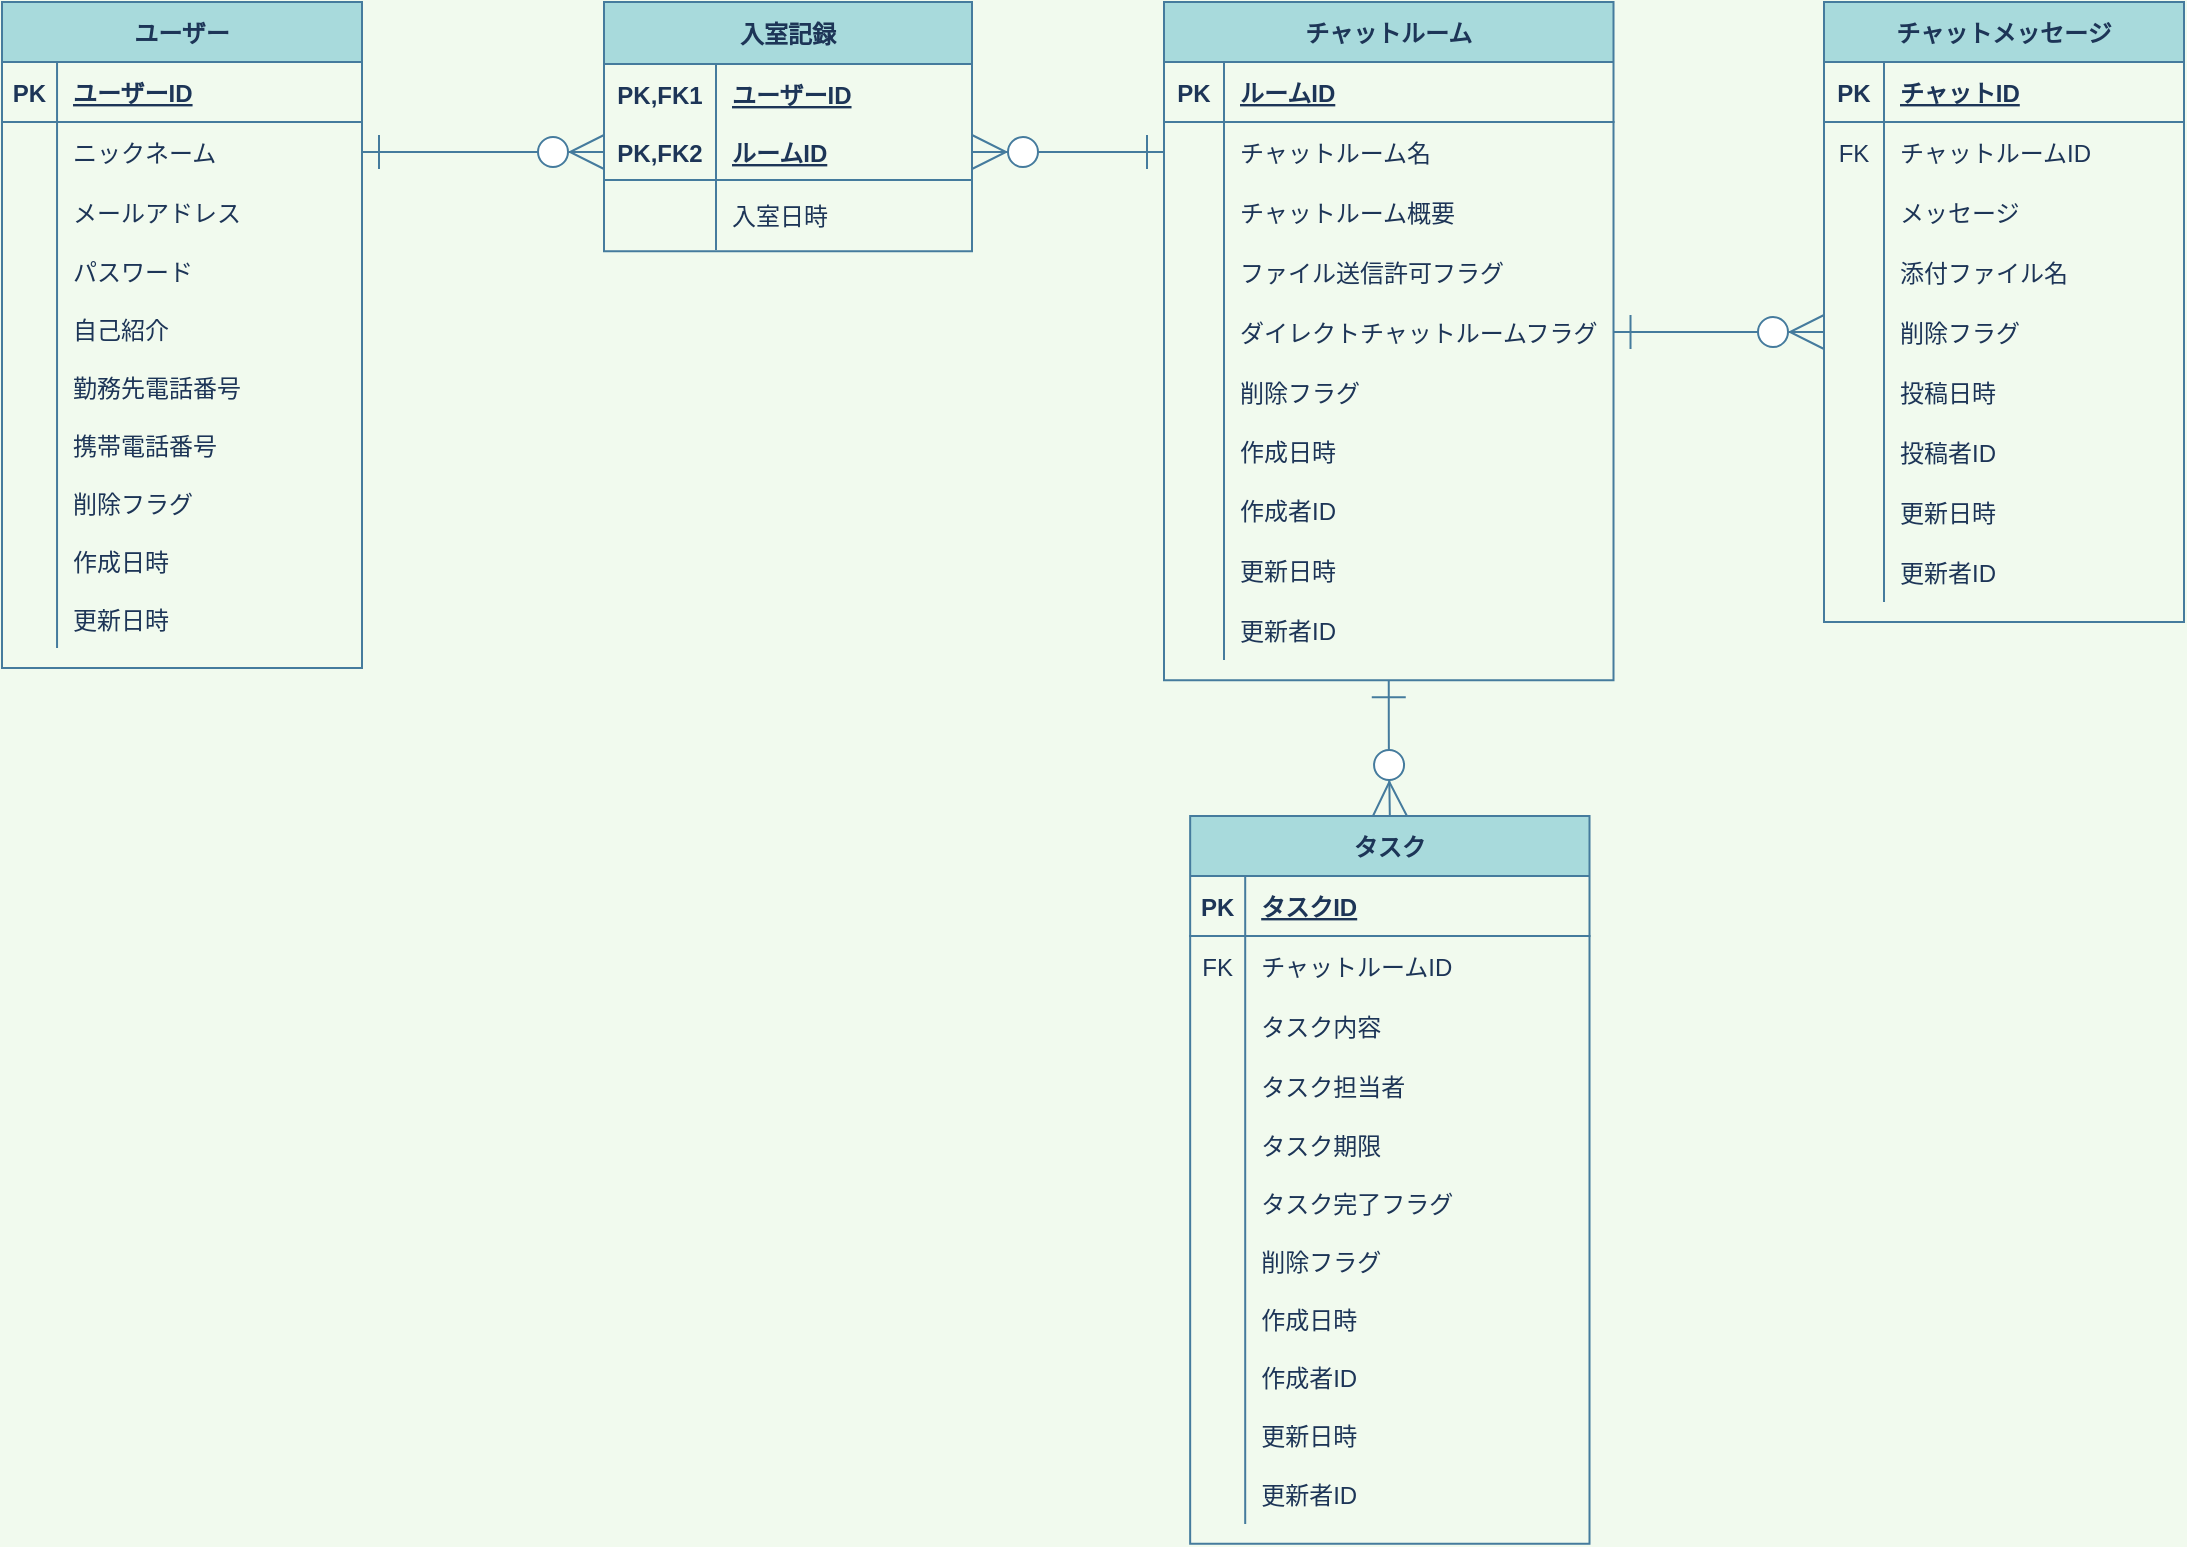<mxfile version="13.6.5" pages="3">
    <diagram id="z2y-q7UlE0Hm3_T02Hqq" name="ユーザー関連機能">
        <mxGraphModel dx="1180" dy="1419" grid="0" gridSize="10" guides="1" tooltips="1" connect="1" arrows="1" fold="1" page="1" pageScale="1" pageWidth="1169" pageHeight="827" background="#F1FAEE" math="0" shadow="0">
            <root>
                <mxCell id="0"/>
                <mxCell id="1" parent="0"/>
                <mxCell id="vardAXW912Ard7e9yVQy-369" style="edgeStyle=orthogonalEdgeStyle;rounded=1;orthogonalLoop=1;jettySize=auto;html=1;exitX=0.5;exitY=1;exitDx=0;exitDy=0;entryX=0.5;entryY=0;entryDx=0;entryDy=0;startArrow=ERone;startFill=0;startSize=15;endArrow=ERzeroToMany;endFill=1;endSize=15;strokeColor=#457B9D;fillColor=#A8DADC;fontColor=#1D3557;" parent="1" source="vardAXW912Ard7e9yVQy-74" target="vardAXW912Ard7e9yVQy-126" edge="1">
                    <mxGeometry relative="1" as="geometry"/>
                </mxCell>
                <mxCell id="16" style="edgeStyle=orthogonalEdgeStyle;rounded=0;orthogonalLoop=1;jettySize=auto;html=1;entryX=0;entryY=0.5;entryDx=0;entryDy=0;fontColor=#1D3557;strokeColor=#457B9D;endArrow=ERzeroToMany;endFill=1;endSize=15;startSize=15;startArrow=ERone;startFill=0;exitX=1;exitY=0.5;exitDx=0;exitDy=0;" parent="1" source="20" target="vardAXW912Ard7e9yVQy-71" edge="1">
                    <mxGeometry relative="1" as="geometry"/>
                </mxCell>
                <mxCell id="vardAXW912Ard7e9yVQy-126" value="タスク" style="shape=table;startSize=30;container=1;collapsible=1;childLayout=tableLayout;fixedRows=1;rowLines=0;fontStyle=1;align=center;resizeLast=1;strokeColor=#457B9D;fillColor=#A8DADC;fontColor=#1D3557;" parent="1" vertex="1">
                    <mxGeometry x="647.08" y="442" width="199.676" height="363.849" as="geometry">
                        <mxRectangle x="48" y="67" width="51" height="30" as="alternateBounds"/>
                    </mxGeometry>
                </mxCell>
                <mxCell id="vardAXW912Ard7e9yVQy-127" value="" style="shape=partialRectangle;collapsible=0;dropTarget=0;pointerEvents=0;fillColor=none;top=0;left=0;bottom=1;right=0;points=[[0,0.5],[1,0.5]];portConstraint=eastwest;strokeColor=#457B9D;fontColor=#1D3557;" parent="vardAXW912Ard7e9yVQy-126" vertex="1">
                    <mxGeometry y="30" width="199.676" height="30" as="geometry"/>
                </mxCell>
                <mxCell id="vardAXW912Ard7e9yVQy-128" value="PK" style="shape=partialRectangle;connectable=0;fillColor=none;top=0;left=0;bottom=0;right=0;fontStyle=1;overflow=hidden;strokeColor=#457B9D;fontColor=#1D3557;" parent="vardAXW912Ard7e9yVQy-127" vertex="1">
                    <mxGeometry width="27.522" height="30" as="geometry"/>
                </mxCell>
                <mxCell id="vardAXW912Ard7e9yVQy-129" value="タスクID" style="shape=partialRectangle;connectable=0;fillColor=none;top=0;left=0;bottom=0;right=0;align=left;spacingLeft=6;fontStyle=5;overflow=hidden;strokeColor=#457B9D;fontColor=#1D3557;" parent="vardAXW912Ard7e9yVQy-127" vertex="1">
                    <mxGeometry x="27.522" width="172.154" height="30" as="geometry"/>
                </mxCell>
                <mxCell id="vardAXW912Ard7e9yVQy-370" style="shape=partialRectangle;collapsible=0;dropTarget=0;pointerEvents=0;fillColor=none;top=0;left=0;bottom=0;right=0;points=[[0,0.5],[1,0.5]];portConstraint=eastwest;strokeColor=#457B9D;fontColor=#1D3557;" parent="vardAXW912Ard7e9yVQy-126" vertex="1">
                    <mxGeometry y="60" width="199.676" height="30" as="geometry"/>
                </mxCell>
                <mxCell id="vardAXW912Ard7e9yVQy-371" value="FK" style="shape=partialRectangle;connectable=0;fillColor=none;top=0;left=0;bottom=0;right=0;editable=1;overflow=hidden;strokeColor=#457B9D;fontColor=#1D3557;" parent="vardAXW912Ard7e9yVQy-370" vertex="1">
                    <mxGeometry width="27.522" height="30" as="geometry"/>
                </mxCell>
                <mxCell id="vardAXW912Ard7e9yVQy-372" value="チャットルームID" style="shape=partialRectangle;connectable=0;fillColor=none;top=0;left=0;bottom=0;right=0;align=left;spacingLeft=6;overflow=hidden;strokeColor=#457B9D;fontColor=#1D3557;" parent="vardAXW912Ard7e9yVQy-370" vertex="1">
                    <mxGeometry x="27.522" width="172.154" height="30" as="geometry"/>
                </mxCell>
                <mxCell id="vardAXW912Ard7e9yVQy-133" style="shape=partialRectangle;collapsible=0;dropTarget=0;pointerEvents=0;fillColor=none;top=0;left=0;bottom=0;right=0;points=[[0,0.5],[1,0.5]];portConstraint=eastwest;strokeColor=#457B9D;fontColor=#1D3557;" parent="vardAXW912Ard7e9yVQy-126" vertex="1">
                    <mxGeometry y="90" width="199.676" height="30" as="geometry"/>
                </mxCell>
                <mxCell id="vardAXW912Ard7e9yVQy-134" style="shape=partialRectangle;connectable=0;fillColor=none;top=0;left=0;bottom=0;right=0;editable=1;overflow=hidden;strokeColor=#457B9D;fontColor=#1D3557;" parent="vardAXW912Ard7e9yVQy-133" vertex="1">
                    <mxGeometry width="27.522" height="30" as="geometry"/>
                </mxCell>
                <mxCell id="vardAXW912Ard7e9yVQy-135" value="タスク内容" style="shape=partialRectangle;connectable=0;fillColor=none;top=0;left=0;bottom=0;right=0;align=left;spacingLeft=6;overflow=hidden;strokeColor=#457B9D;fontColor=#1D3557;" parent="vardAXW912Ard7e9yVQy-133" vertex="1">
                    <mxGeometry x="27.522" width="172.154" height="30" as="geometry"/>
                </mxCell>
                <mxCell id="vardAXW912Ard7e9yVQy-130" value="" style="shape=partialRectangle;collapsible=0;dropTarget=0;pointerEvents=0;fillColor=none;top=0;left=0;bottom=0;right=0;points=[[0,0.5],[1,0.5]];portConstraint=eastwest;strokeColor=#457B9D;fontColor=#1D3557;" parent="vardAXW912Ard7e9yVQy-126" vertex="1">
                    <mxGeometry y="120" width="199.676" height="30" as="geometry"/>
                </mxCell>
                <mxCell id="vardAXW912Ard7e9yVQy-131" value="" style="shape=partialRectangle;connectable=0;fillColor=none;top=0;left=0;bottom=0;right=0;editable=1;overflow=hidden;strokeColor=#457B9D;fontColor=#1D3557;" parent="vardAXW912Ard7e9yVQy-130" vertex="1">
                    <mxGeometry width="27.522" height="30" as="geometry"/>
                </mxCell>
                <mxCell id="vardAXW912Ard7e9yVQy-132" value="タスク担当者" style="shape=partialRectangle;connectable=0;fillColor=none;top=0;left=0;bottom=0;right=0;align=left;spacingLeft=6;overflow=hidden;strokeColor=#457B9D;fontColor=#1D3557;" parent="vardAXW912Ard7e9yVQy-130" vertex="1">
                    <mxGeometry x="27.522" width="172.154" height="30" as="geometry"/>
                </mxCell>
                <mxCell id="vardAXW912Ard7e9yVQy-142" style="shape=partialRectangle;collapsible=0;dropTarget=0;pointerEvents=0;fillColor=none;top=0;left=0;bottom=0;right=0;points=[[0,0.5],[1,0.5]];portConstraint=eastwest;strokeColor=#457B9D;fontColor=#1D3557;" parent="vardAXW912Ard7e9yVQy-126" vertex="1">
                    <mxGeometry y="150" width="199.676" height="29" as="geometry"/>
                </mxCell>
                <mxCell id="vardAXW912Ard7e9yVQy-143" style="shape=partialRectangle;connectable=0;fillColor=none;top=0;left=0;bottom=0;right=0;editable=1;overflow=hidden;strokeColor=#457B9D;fontColor=#1D3557;" parent="vardAXW912Ard7e9yVQy-142" vertex="1">
                    <mxGeometry width="27.522" height="29" as="geometry"/>
                </mxCell>
                <mxCell id="vardAXW912Ard7e9yVQy-144" value="タスク期限" style="shape=partialRectangle;connectable=0;fillColor=none;top=0;left=0;bottom=0;right=0;align=left;spacingLeft=6;overflow=hidden;strokeColor=#457B9D;fontColor=#1D3557;" parent="vardAXW912Ard7e9yVQy-142" vertex="1">
                    <mxGeometry x="27.522" width="172.154" height="29" as="geometry"/>
                </mxCell>
                <mxCell id="6" style="shape=partialRectangle;collapsible=0;dropTarget=0;pointerEvents=0;fillColor=none;top=0;left=0;bottom=0;right=0;points=[[0,0.5],[1,0.5]];portConstraint=eastwest;strokeColor=#457B9D;fontColor=#1D3557;" parent="vardAXW912Ard7e9yVQy-126" vertex="1">
                    <mxGeometry y="179" width="199.676" height="29" as="geometry"/>
                </mxCell>
                <mxCell id="7" style="shape=partialRectangle;connectable=0;fillColor=none;top=0;left=0;bottom=0;right=0;editable=1;overflow=hidden;strokeColor=#457B9D;fontColor=#1D3557;" parent="6" vertex="1">
                    <mxGeometry width="27.522" height="29" as="geometry"/>
                </mxCell>
                <mxCell id="8" value="タスク完了フラグ" style="shape=partialRectangle;connectable=0;fillColor=none;top=0;left=0;bottom=0;right=0;align=left;spacingLeft=6;overflow=hidden;strokeColor=#457B9D;fontColor=#1D3557;" parent="6" vertex="1">
                    <mxGeometry x="27.522" width="172.154" height="29" as="geometry"/>
                </mxCell>
                <mxCell id="vardAXW912Ard7e9yVQy-148" style="shape=partialRectangle;collapsible=0;dropTarget=0;pointerEvents=0;fillColor=none;top=0;left=0;bottom=0;right=0;points=[[0,0.5],[1,0.5]];portConstraint=eastwest;strokeColor=#457B9D;fontColor=#1D3557;" parent="vardAXW912Ard7e9yVQy-126" vertex="1">
                    <mxGeometry y="208" width="199.676" height="29" as="geometry"/>
                </mxCell>
                <mxCell id="vardAXW912Ard7e9yVQy-149" style="shape=partialRectangle;connectable=0;fillColor=none;top=0;left=0;bottom=0;right=0;editable=1;overflow=hidden;strokeColor=#457B9D;fontColor=#1D3557;" parent="vardAXW912Ard7e9yVQy-148" vertex="1">
                    <mxGeometry width="27.522" height="29" as="geometry"/>
                </mxCell>
                <mxCell id="vardAXW912Ard7e9yVQy-150" value="削除フラグ" style="shape=partialRectangle;connectable=0;fillColor=none;top=0;left=0;bottom=0;right=0;align=left;spacingLeft=6;overflow=hidden;strokeColor=#457B9D;fontColor=#1D3557;" parent="vardAXW912Ard7e9yVQy-148" vertex="1">
                    <mxGeometry x="27.522" width="172.154" height="29" as="geometry"/>
                </mxCell>
                <mxCell id="vardAXW912Ard7e9yVQy-151" style="shape=partialRectangle;collapsible=0;dropTarget=0;pointerEvents=0;fillColor=none;top=0;left=0;bottom=0;right=0;points=[[0,0.5],[1,0.5]];portConstraint=eastwest;strokeColor=#457B9D;fontColor=#1D3557;" parent="vardAXW912Ard7e9yVQy-126" vertex="1">
                    <mxGeometry y="237" width="199.676" height="29" as="geometry"/>
                </mxCell>
                <mxCell id="vardAXW912Ard7e9yVQy-152" style="shape=partialRectangle;connectable=0;fillColor=none;top=0;left=0;bottom=0;right=0;editable=1;overflow=hidden;strokeColor=#457B9D;fontColor=#1D3557;" parent="vardAXW912Ard7e9yVQy-151" vertex="1">
                    <mxGeometry width="27.522" height="29" as="geometry"/>
                </mxCell>
                <mxCell id="vardAXW912Ard7e9yVQy-153" value="作成日時" style="shape=partialRectangle;connectable=0;fillColor=none;top=0;left=0;bottom=0;right=0;align=left;spacingLeft=6;overflow=hidden;strokeColor=#457B9D;fontColor=#1D3557;" parent="vardAXW912Ard7e9yVQy-151" vertex="1">
                    <mxGeometry x="27.522" width="172.154" height="29" as="geometry"/>
                </mxCell>
                <mxCell id="9" style="shape=partialRectangle;collapsible=0;dropTarget=0;pointerEvents=0;fillColor=none;top=0;left=0;bottom=0;right=0;points=[[0,0.5],[1,0.5]];portConstraint=eastwest;strokeColor=#457B9D;fontColor=#1D3557;" parent="vardAXW912Ard7e9yVQy-126" vertex="1">
                    <mxGeometry y="266" width="199.676" height="29" as="geometry"/>
                </mxCell>
                <mxCell id="10" style="shape=partialRectangle;connectable=0;fillColor=none;top=0;left=0;bottom=0;right=0;editable=1;overflow=hidden;strokeColor=#457B9D;fontColor=#1D3557;" parent="9" vertex="1">
                    <mxGeometry width="27.522" height="29" as="geometry"/>
                </mxCell>
                <mxCell id="11" value="作成者ID" style="shape=partialRectangle;connectable=0;fillColor=none;top=0;left=0;bottom=0;right=0;align=left;spacingLeft=6;overflow=hidden;strokeColor=#457B9D;fontColor=#1D3557;" parent="9" vertex="1">
                    <mxGeometry x="27.522" width="172.154" height="29" as="geometry"/>
                </mxCell>
                <mxCell id="vardAXW912Ard7e9yVQy-154" style="shape=partialRectangle;collapsible=0;dropTarget=0;pointerEvents=0;fillColor=none;top=0;left=0;bottom=0;right=0;points=[[0,0.5],[1,0.5]];portConstraint=eastwest;strokeColor=#457B9D;fontColor=#1D3557;" parent="vardAXW912Ard7e9yVQy-126" vertex="1">
                    <mxGeometry y="295" width="199.676" height="29" as="geometry"/>
                </mxCell>
                <mxCell id="vardAXW912Ard7e9yVQy-155" style="shape=partialRectangle;connectable=0;fillColor=none;top=0;left=0;bottom=0;right=0;editable=1;overflow=hidden;strokeColor=#457B9D;fontColor=#1D3557;" parent="vardAXW912Ard7e9yVQy-154" vertex="1">
                    <mxGeometry width="27.522" height="29" as="geometry"/>
                </mxCell>
                <mxCell id="vardAXW912Ard7e9yVQy-156" value="更新日時" style="shape=partialRectangle;connectable=0;fillColor=none;top=0;left=0;bottom=0;right=0;align=left;spacingLeft=6;overflow=hidden;strokeColor=#457B9D;fontColor=#1D3557;" parent="vardAXW912Ard7e9yVQy-154" vertex="1">
                    <mxGeometry x="27.522" width="172.154" height="29" as="geometry"/>
                </mxCell>
                <mxCell id="vardAXW912Ard7e9yVQy-157" style="shape=partialRectangle;collapsible=0;dropTarget=0;pointerEvents=0;fillColor=none;top=0;left=0;bottom=0;right=0;points=[[0,0.5],[1,0.5]];portConstraint=eastwest;strokeColor=#457B9D;fontColor=#1D3557;" parent="vardAXW912Ard7e9yVQy-126" vertex="1">
                    <mxGeometry y="324" width="199.676" height="30" as="geometry"/>
                </mxCell>
                <mxCell id="vardAXW912Ard7e9yVQy-158" style="shape=partialRectangle;connectable=0;fillColor=none;top=0;left=0;bottom=0;right=0;editable=1;overflow=hidden;strokeColor=#457B9D;fontColor=#1D3557;" parent="vardAXW912Ard7e9yVQy-157" vertex="1">
                    <mxGeometry width="27.522" height="30" as="geometry"/>
                </mxCell>
                <mxCell id="vardAXW912Ard7e9yVQy-159" value="更新者ID" style="shape=partialRectangle;connectable=0;fillColor=none;top=0;left=0;bottom=0;right=0;align=left;spacingLeft=6;overflow=hidden;strokeColor=#457B9D;fontColor=#1D3557;" parent="vardAXW912Ard7e9yVQy-157" vertex="1">
                    <mxGeometry x="27.522" width="172.154" height="30" as="geometry"/>
                </mxCell>
                <mxCell id="vardAXW912Ard7e9yVQy-9" value="ユーザー" style="shape=table;startSize=30;container=1;collapsible=1;childLayout=tableLayout;fixedRows=1;rowLines=0;fontStyle=1;align=center;resizeLast=1;strokeColor=#457B9D;fillColor=#A8DADC;fontColor=#1D3557;" parent="1" vertex="1">
                    <mxGeometry x="53" y="35" width="180" height="332.966" as="geometry">
                        <mxRectangle x="48" y="67" width="51" height="30" as="alternateBounds"/>
                    </mxGeometry>
                </mxCell>
                <mxCell id="vardAXW912Ard7e9yVQy-10" value="" style="shape=partialRectangle;collapsible=0;dropTarget=0;pointerEvents=0;fillColor=none;top=0;left=0;bottom=1;right=0;points=[[0,0.5],[1,0.5]];portConstraint=eastwest;strokeColor=#457B9D;fontColor=#1D3557;" parent="vardAXW912Ard7e9yVQy-9" vertex="1">
                    <mxGeometry y="30" width="180" height="30" as="geometry"/>
                </mxCell>
                <mxCell id="vardAXW912Ard7e9yVQy-11" value="PK" style="shape=partialRectangle;connectable=0;fillColor=none;top=0;left=0;bottom=0;right=0;fontStyle=1;overflow=hidden;strokeColor=#457B9D;fontColor=#1D3557;" parent="vardAXW912Ard7e9yVQy-10" vertex="1">
                    <mxGeometry width="27.522" height="30" as="geometry"/>
                </mxCell>
                <mxCell id="vardAXW912Ard7e9yVQy-12" value="ユーザーID" style="shape=partialRectangle;connectable=0;fillColor=none;top=0;left=0;bottom=0;right=0;align=left;spacingLeft=6;fontStyle=5;overflow=hidden;strokeColor=#457B9D;fontColor=#1D3557;" parent="vardAXW912Ard7e9yVQy-10" vertex="1">
                    <mxGeometry x="27.522" width="152.478" height="30" as="geometry"/>
                </mxCell>
                <mxCell id="vardAXW912Ard7e9yVQy-16" value="" style="shape=partialRectangle;collapsible=0;dropTarget=0;pointerEvents=0;fillColor=none;top=0;left=0;bottom=0;right=0;points=[[0,0.5],[1,0.5]];portConstraint=eastwest;strokeColor=#457B9D;fontColor=#1D3557;" parent="vardAXW912Ard7e9yVQy-9" vertex="1">
                    <mxGeometry y="60" width="180" height="30" as="geometry"/>
                </mxCell>
                <mxCell id="vardAXW912Ard7e9yVQy-17" value="" style="shape=partialRectangle;connectable=0;fillColor=none;top=0;left=0;bottom=0;right=0;editable=1;overflow=hidden;strokeColor=#457B9D;fontColor=#1D3557;" parent="vardAXW912Ard7e9yVQy-16" vertex="1">
                    <mxGeometry width="27.522" height="30" as="geometry"/>
                </mxCell>
                <mxCell id="vardAXW912Ard7e9yVQy-18" value="ニックネーム" style="shape=partialRectangle;connectable=0;fillColor=none;top=0;left=0;bottom=0;right=0;align=left;spacingLeft=6;overflow=hidden;strokeColor=#457B9D;fontColor=#1D3557;" parent="vardAXW912Ard7e9yVQy-16" vertex="1">
                    <mxGeometry x="27.522" width="152.478" height="30" as="geometry"/>
                </mxCell>
                <mxCell id="vardAXW912Ard7e9yVQy-120" style="shape=partialRectangle;collapsible=0;dropTarget=0;pointerEvents=0;fillColor=none;top=0;left=0;bottom=0;right=0;points=[[0,0.5],[1,0.5]];portConstraint=eastwest;strokeColor=#457B9D;fontColor=#1D3557;" parent="vardAXW912Ard7e9yVQy-9" vertex="1">
                    <mxGeometry y="90" width="180" height="30" as="geometry"/>
                </mxCell>
                <mxCell id="vardAXW912Ard7e9yVQy-121" style="shape=partialRectangle;connectable=0;fillColor=none;top=0;left=0;bottom=0;right=0;editable=1;overflow=hidden;strokeColor=#457B9D;fontColor=#1D3557;" parent="vardAXW912Ard7e9yVQy-120" vertex="1">
                    <mxGeometry width="27.522" height="30" as="geometry"/>
                </mxCell>
                <mxCell id="vardAXW912Ard7e9yVQy-122" value="メールアドレス" style="shape=partialRectangle;connectable=0;fillColor=none;top=0;left=0;bottom=0;right=0;align=left;spacingLeft=6;overflow=hidden;strokeColor=#457B9D;fontColor=#1D3557;" parent="vardAXW912Ard7e9yVQy-120" vertex="1">
                    <mxGeometry x="27.522" width="152.478" height="30" as="geometry"/>
                </mxCell>
                <mxCell id="vardAXW912Ard7e9yVQy-19" value="" style="shape=partialRectangle;collapsible=0;dropTarget=0;pointerEvents=0;fillColor=none;top=0;left=0;bottom=0;right=0;points=[[0,0.5],[1,0.5]];portConstraint=eastwest;strokeColor=#457B9D;fontColor=#1D3557;" parent="vardAXW912Ard7e9yVQy-9" vertex="1">
                    <mxGeometry y="120" width="180" height="29" as="geometry"/>
                </mxCell>
                <mxCell id="vardAXW912Ard7e9yVQy-20" value="" style="shape=partialRectangle;connectable=0;fillColor=none;top=0;left=0;bottom=0;right=0;editable=1;overflow=hidden;strokeColor=#457B9D;fontColor=#1D3557;" parent="vardAXW912Ard7e9yVQy-19" vertex="1">
                    <mxGeometry width="27.522" height="29" as="geometry"/>
                </mxCell>
                <mxCell id="vardAXW912Ard7e9yVQy-21" value="パスワード" style="shape=partialRectangle;connectable=0;fillColor=none;top=0;left=0;bottom=0;right=0;align=left;spacingLeft=6;overflow=hidden;strokeColor=#457B9D;fontColor=#1D3557;" parent="vardAXW912Ard7e9yVQy-19" vertex="1">
                    <mxGeometry x="27.522" width="152.478" height="29" as="geometry"/>
                </mxCell>
                <mxCell id="vardAXW912Ard7e9yVQy-62" style="shape=partialRectangle;collapsible=0;dropTarget=0;pointerEvents=0;fillColor=none;top=0;left=0;bottom=0;right=0;points=[[0,0.5],[1,0.5]];portConstraint=eastwest;strokeColor=#457B9D;fontColor=#1D3557;" parent="vardAXW912Ard7e9yVQy-9" vertex="1">
                    <mxGeometry y="149" width="180" height="29" as="geometry"/>
                </mxCell>
                <mxCell id="vardAXW912Ard7e9yVQy-63" style="shape=partialRectangle;connectable=0;fillColor=none;top=0;left=0;bottom=0;right=0;editable=1;overflow=hidden;strokeColor=#457B9D;fontColor=#1D3557;" parent="vardAXW912Ard7e9yVQy-62" vertex="1">
                    <mxGeometry width="27.522" height="29" as="geometry"/>
                </mxCell>
                <mxCell id="vardAXW912Ard7e9yVQy-64" value="自己紹介" style="shape=partialRectangle;connectable=0;fillColor=none;top=0;left=0;bottom=0;right=0;align=left;spacingLeft=6;overflow=hidden;strokeColor=#457B9D;fontColor=#1D3557;" parent="vardAXW912Ard7e9yVQy-62" vertex="1">
                    <mxGeometry x="27.522" width="152.478" height="29" as="geometry"/>
                </mxCell>
                <mxCell id="vardAXW912Ard7e9yVQy-114" style="shape=partialRectangle;collapsible=0;dropTarget=0;pointerEvents=0;fillColor=none;top=0;left=0;bottom=0;right=0;points=[[0,0.5],[1,0.5]];portConstraint=eastwest;strokeColor=#457B9D;fontColor=#1D3557;" parent="vardAXW912Ard7e9yVQy-9" vertex="1">
                    <mxGeometry y="178" width="180" height="29" as="geometry"/>
                </mxCell>
                <mxCell id="vardAXW912Ard7e9yVQy-115" style="shape=partialRectangle;connectable=0;fillColor=none;top=0;left=0;bottom=0;right=0;editable=1;overflow=hidden;strokeColor=#457B9D;fontColor=#1D3557;" parent="vardAXW912Ard7e9yVQy-114" vertex="1">
                    <mxGeometry width="27.522" height="29" as="geometry"/>
                </mxCell>
                <mxCell id="vardAXW912Ard7e9yVQy-116" value="勤務先電話番号" style="shape=partialRectangle;connectable=0;fillColor=none;top=0;left=0;bottom=0;right=0;align=left;spacingLeft=6;overflow=hidden;strokeColor=#457B9D;fontColor=#1D3557;" parent="vardAXW912Ard7e9yVQy-114" vertex="1">
                    <mxGeometry x="27.522" width="152.478" height="29" as="geometry"/>
                </mxCell>
                <mxCell id="vardAXW912Ard7e9yVQy-117" style="shape=partialRectangle;collapsible=0;dropTarget=0;pointerEvents=0;fillColor=none;top=0;left=0;bottom=0;right=0;points=[[0,0.5],[1,0.5]];portConstraint=eastwest;strokeColor=#457B9D;fontColor=#1D3557;" parent="vardAXW912Ard7e9yVQy-9" vertex="1">
                    <mxGeometry y="207" width="180" height="29" as="geometry"/>
                </mxCell>
                <mxCell id="vardAXW912Ard7e9yVQy-118" style="shape=partialRectangle;connectable=0;fillColor=none;top=0;left=0;bottom=0;right=0;editable=1;overflow=hidden;strokeColor=#457B9D;fontColor=#1D3557;" parent="vardAXW912Ard7e9yVQy-117" vertex="1">
                    <mxGeometry width="27.522" height="29" as="geometry"/>
                </mxCell>
                <mxCell id="vardAXW912Ard7e9yVQy-119" value="携帯電話番号" style="shape=partialRectangle;connectable=0;fillColor=none;top=0;left=0;bottom=0;right=0;align=left;spacingLeft=6;overflow=hidden;strokeColor=#457B9D;fontColor=#1D3557;" parent="vardAXW912Ard7e9yVQy-117" vertex="1">
                    <mxGeometry x="27.522" width="152.478" height="29" as="geometry"/>
                </mxCell>
                <mxCell id="vardAXW912Ard7e9yVQy-53" style="shape=partialRectangle;collapsible=0;dropTarget=0;pointerEvents=0;fillColor=none;top=0;left=0;bottom=0;right=0;points=[[0,0.5],[1,0.5]];portConstraint=eastwest;strokeColor=#457B9D;fontColor=#1D3557;" parent="vardAXW912Ard7e9yVQy-9" vertex="1">
                    <mxGeometry y="236" width="180" height="29" as="geometry"/>
                </mxCell>
                <mxCell id="vardAXW912Ard7e9yVQy-54" style="shape=partialRectangle;connectable=0;fillColor=none;top=0;left=0;bottom=0;right=0;editable=1;overflow=hidden;strokeColor=#457B9D;fontColor=#1D3557;" parent="vardAXW912Ard7e9yVQy-53" vertex="1">
                    <mxGeometry width="27.522" height="29" as="geometry"/>
                </mxCell>
                <mxCell id="vardAXW912Ard7e9yVQy-55" value="削除フラグ" style="shape=partialRectangle;connectable=0;fillColor=none;top=0;left=0;bottom=0;right=0;align=left;spacingLeft=6;overflow=hidden;strokeColor=#457B9D;fontColor=#1D3557;" parent="vardAXW912Ard7e9yVQy-53" vertex="1">
                    <mxGeometry x="27.522" width="152.478" height="29" as="geometry"/>
                </mxCell>
                <mxCell id="vardAXW912Ard7e9yVQy-59" style="shape=partialRectangle;collapsible=0;dropTarget=0;pointerEvents=0;fillColor=none;top=0;left=0;bottom=0;right=0;points=[[0,0.5],[1,0.5]];portConstraint=eastwest;strokeColor=#457B9D;fontColor=#1D3557;" parent="vardAXW912Ard7e9yVQy-9" vertex="1">
                    <mxGeometry y="265" width="180" height="29" as="geometry"/>
                </mxCell>
                <mxCell id="vardAXW912Ard7e9yVQy-60" style="shape=partialRectangle;connectable=0;fillColor=none;top=0;left=0;bottom=0;right=0;editable=1;overflow=hidden;strokeColor=#457B9D;fontColor=#1D3557;" parent="vardAXW912Ard7e9yVQy-59" vertex="1">
                    <mxGeometry width="27.522" height="29" as="geometry"/>
                </mxCell>
                <mxCell id="vardAXW912Ard7e9yVQy-61" value="作成日時" style="shape=partialRectangle;connectable=0;fillColor=none;top=0;left=0;bottom=0;right=0;align=left;spacingLeft=6;overflow=hidden;strokeColor=#457B9D;fontColor=#1D3557;" parent="vardAXW912Ard7e9yVQy-59" vertex="1">
                    <mxGeometry x="27.522" width="152.478" height="29" as="geometry"/>
                </mxCell>
                <mxCell id="vardAXW912Ard7e9yVQy-56" style="shape=partialRectangle;collapsible=0;dropTarget=0;pointerEvents=0;fillColor=none;top=0;left=0;bottom=0;right=0;points=[[0,0.5],[1,0.5]];portConstraint=eastwest;strokeColor=#457B9D;fontColor=#1D3557;" parent="vardAXW912Ard7e9yVQy-9" vertex="1">
                    <mxGeometry y="294" width="180" height="29" as="geometry"/>
                </mxCell>
                <mxCell id="vardAXW912Ard7e9yVQy-57" style="shape=partialRectangle;connectable=0;fillColor=none;top=0;left=0;bottom=0;right=0;editable=1;overflow=hidden;strokeColor=#457B9D;fontColor=#1D3557;" parent="vardAXW912Ard7e9yVQy-56" vertex="1">
                    <mxGeometry width="27.522" height="29" as="geometry"/>
                </mxCell>
                <mxCell id="vardAXW912Ard7e9yVQy-58" value="更新日時" style="shape=partialRectangle;connectable=0;fillColor=none;top=0;left=0;bottom=0;right=0;align=left;spacingLeft=6;overflow=hidden;strokeColor=#457B9D;fontColor=#1D3557;" parent="vardAXW912Ard7e9yVQy-56" vertex="1">
                    <mxGeometry x="27.522" width="152.478" height="29" as="geometry"/>
                </mxCell>
                <mxCell id="vardAXW912Ard7e9yVQy-74" value="チャットルーム" style="shape=table;startSize=30;container=1;collapsible=1;childLayout=tableLayout;fixedRows=1;rowLines=0;fontStyle=1;align=center;resizeLast=1;strokeColor=#457B9D;fillColor=#A8DADC;fontColor=#1D3557;" parent="1" vertex="1">
                    <mxGeometry x="634" y="35" width="224.756" height="339.15" as="geometry"/>
                </mxCell>
                <mxCell id="vardAXW912Ard7e9yVQy-75" value="" style="shape=partialRectangle;collapsible=0;dropTarget=0;pointerEvents=0;fillColor=none;top=0;left=0;bottom=1;right=0;points=[[0,0.5],[1,0.5]];portConstraint=eastwest;strokeColor=#457B9D;fontColor=#1D3557;" parent="vardAXW912Ard7e9yVQy-74" vertex="1">
                    <mxGeometry y="30" width="224.756" height="30" as="geometry"/>
                </mxCell>
                <mxCell id="vardAXW912Ard7e9yVQy-76" value="PK" style="shape=partialRectangle;connectable=0;fillColor=none;top=0;left=0;bottom=0;right=0;fontStyle=1;overflow=hidden;strokeColor=#457B9D;fontColor=#1D3557;" parent="vardAXW912Ard7e9yVQy-75" vertex="1">
                    <mxGeometry width="30" height="30" as="geometry"/>
                </mxCell>
                <mxCell id="vardAXW912Ard7e9yVQy-77" value="ルームID" style="shape=partialRectangle;connectable=0;fillColor=none;top=0;left=0;bottom=0;right=0;align=left;spacingLeft=6;fontStyle=5;overflow=hidden;strokeColor=#457B9D;fontColor=#1D3557;" parent="vardAXW912Ard7e9yVQy-75" vertex="1">
                    <mxGeometry x="30" width="194.756" height="30" as="geometry"/>
                </mxCell>
                <mxCell id="vardAXW912Ard7e9yVQy-78" value="" style="shape=partialRectangle;collapsible=0;dropTarget=0;pointerEvents=0;fillColor=none;top=0;left=0;bottom=0;right=0;points=[[0,0.5],[1,0.5]];portConstraint=eastwest;strokeColor=#457B9D;fontColor=#1D3557;" parent="vardAXW912Ard7e9yVQy-74" vertex="1">
                    <mxGeometry y="60" width="224.756" height="30" as="geometry"/>
                </mxCell>
                <mxCell id="vardAXW912Ard7e9yVQy-79" value="" style="shape=partialRectangle;connectable=0;fillColor=none;top=0;left=0;bottom=0;right=0;editable=1;overflow=hidden;strokeColor=#457B9D;fontColor=#1D3557;" parent="vardAXW912Ard7e9yVQy-78" vertex="1">
                    <mxGeometry width="30" height="30" as="geometry"/>
                </mxCell>
                <mxCell id="vardAXW912Ard7e9yVQy-80" value="チャットルーム名" style="shape=partialRectangle;connectable=0;fillColor=none;top=0;left=0;bottom=0;right=0;align=left;spacingLeft=6;overflow=hidden;strokeColor=#457B9D;fontColor=#1D3557;" parent="vardAXW912Ard7e9yVQy-78" vertex="1">
                    <mxGeometry x="30" width="194.756" height="30" as="geometry"/>
                </mxCell>
                <mxCell id="vardAXW912Ard7e9yVQy-81" value="" style="shape=partialRectangle;collapsible=0;dropTarget=0;pointerEvents=0;fillColor=none;top=0;left=0;bottom=0;right=0;points=[[0,0.5],[1,0.5]];portConstraint=eastwest;strokeColor=#457B9D;fontColor=#1D3557;" parent="vardAXW912Ard7e9yVQy-74" vertex="1">
                    <mxGeometry y="90" width="224.756" height="30" as="geometry"/>
                </mxCell>
                <mxCell id="vardAXW912Ard7e9yVQy-82" value="" style="shape=partialRectangle;connectable=0;fillColor=none;top=0;left=0;bottom=0;right=0;editable=1;overflow=hidden;strokeColor=#457B9D;fontColor=#1D3557;" parent="vardAXW912Ard7e9yVQy-81" vertex="1">
                    <mxGeometry width="30" height="30" as="geometry"/>
                </mxCell>
                <mxCell id="vardAXW912Ard7e9yVQy-83" value="チャットルーム概要" style="shape=partialRectangle;connectable=0;fillColor=none;top=0;left=0;bottom=0;right=0;align=left;spacingLeft=6;overflow=hidden;strokeColor=#457B9D;fontColor=#1D3557;" parent="vardAXW912Ard7e9yVQy-81" vertex="1">
                    <mxGeometry x="30" width="194.756" height="30" as="geometry"/>
                </mxCell>
                <mxCell id="12" style="shape=partialRectangle;collapsible=0;dropTarget=0;pointerEvents=0;fillColor=none;top=0;left=0;bottom=0;right=0;points=[[0,0.5],[1,0.5]];portConstraint=eastwest;strokeColor=#457B9D;fontColor=#1D3557;" parent="vardAXW912Ard7e9yVQy-74" vertex="1">
                    <mxGeometry y="120" width="224.756" height="30" as="geometry"/>
                </mxCell>
                <mxCell id="13" style="shape=partialRectangle;connectable=0;fillColor=none;top=0;left=0;bottom=0;right=0;editable=1;overflow=hidden;strokeColor=#457B9D;fontColor=#1D3557;" parent="12" vertex="1">
                    <mxGeometry width="30" height="30" as="geometry"/>
                </mxCell>
                <mxCell id="14" value="ファイル送信許可フラグ" style="shape=partialRectangle;connectable=0;fillColor=none;top=0;left=0;bottom=0;right=0;align=left;spacingLeft=6;overflow=hidden;strokeColor=#457B9D;fontColor=#1D3557;" parent="12" vertex="1">
                    <mxGeometry x="30" width="194.756" height="30" as="geometry"/>
                </mxCell>
                <mxCell id="20" style="shape=partialRectangle;collapsible=0;dropTarget=0;pointerEvents=0;fillColor=none;top=0;left=0;bottom=0;right=0;points=[[0,0.5],[1,0.5]];portConstraint=eastwest;strokeColor=#457B9D;fontColor=#1D3557;" parent="vardAXW912Ard7e9yVQy-74" vertex="1">
                    <mxGeometry y="150" width="224.756" height="30" as="geometry"/>
                </mxCell>
                <mxCell id="21" style="shape=partialRectangle;connectable=0;fillColor=none;top=0;left=0;bottom=0;right=0;editable=1;overflow=hidden;strokeColor=#457B9D;fontColor=#1D3557;" parent="20" vertex="1">
                    <mxGeometry width="30" height="30" as="geometry"/>
                </mxCell>
                <mxCell id="22" value="ダイレクトチャットルームフラグ" style="shape=partialRectangle;connectable=0;fillColor=none;top=0;left=0;bottom=0;right=0;align=left;spacingLeft=6;overflow=hidden;strokeColor=#457B9D;fontColor=#1D3557;" parent="20" vertex="1">
                    <mxGeometry x="30" width="194.756" height="30" as="geometry"/>
                </mxCell>
                <mxCell id="vardAXW912Ard7e9yVQy-87" style="shape=partialRectangle;collapsible=0;dropTarget=0;pointerEvents=0;fillColor=none;top=0;left=0;bottom=0;right=0;points=[[0,0.5],[1,0.5]];portConstraint=eastwest;strokeColor=#457B9D;fontColor=#1D3557;" parent="vardAXW912Ard7e9yVQy-74" vertex="1">
                    <mxGeometry y="180" width="224.756" height="30" as="geometry"/>
                </mxCell>
                <mxCell id="vardAXW912Ard7e9yVQy-88" style="shape=partialRectangle;connectable=0;fillColor=none;top=0;left=0;bottom=0;right=0;editable=1;overflow=hidden;strokeColor=#457B9D;fontColor=#1D3557;" parent="vardAXW912Ard7e9yVQy-87" vertex="1">
                    <mxGeometry width="30" height="30" as="geometry"/>
                </mxCell>
                <mxCell id="vardAXW912Ard7e9yVQy-89" value="削除フラグ" style="shape=partialRectangle;connectable=0;fillColor=none;top=0;left=0;bottom=0;right=0;align=left;spacingLeft=6;overflow=hidden;strokeColor=#457B9D;fontColor=#1D3557;direction=south;flipH=1;" parent="vardAXW912Ard7e9yVQy-87" vertex="1">
                    <mxGeometry x="30" width="194.756" height="30" as="geometry"/>
                </mxCell>
                <mxCell id="vardAXW912Ard7e9yVQy-90" style="shape=partialRectangle;collapsible=0;dropTarget=0;pointerEvents=0;fillColor=none;top=0;left=0;bottom=0;right=0;points=[[0,0.5],[1,0.5]];portConstraint=eastwest;strokeColor=#457B9D;fontColor=#1D3557;" parent="vardAXW912Ard7e9yVQy-74" vertex="1">
                    <mxGeometry y="210" width="224.756" height="29" as="geometry"/>
                </mxCell>
                <mxCell id="vardAXW912Ard7e9yVQy-91" style="shape=partialRectangle;connectable=0;fillColor=none;top=0;left=0;bottom=0;right=0;editable=1;overflow=hidden;strokeColor=#457B9D;fontColor=#1D3557;" parent="vardAXW912Ard7e9yVQy-90" vertex="1">
                    <mxGeometry width="30" height="29" as="geometry"/>
                </mxCell>
                <mxCell id="vardAXW912Ard7e9yVQy-92" value="作成日時" style="shape=partialRectangle;connectable=0;fillColor=none;top=0;left=0;bottom=0;right=0;align=left;spacingLeft=6;overflow=hidden;strokeColor=#457B9D;fontColor=#1D3557;" parent="vardAXW912Ard7e9yVQy-90" vertex="1">
                    <mxGeometry x="30" width="194.756" height="29" as="geometry"/>
                </mxCell>
                <mxCell id="vardAXW912Ard7e9yVQy-84" value="" style="shape=partialRectangle;collapsible=0;dropTarget=0;pointerEvents=0;fillColor=none;top=0;left=0;bottom=0;right=0;points=[[0,0.5],[1,0.5]];portConstraint=eastwest;strokeColor=#457B9D;fontColor=#1D3557;" parent="vardAXW912Ard7e9yVQy-74" vertex="1">
                    <mxGeometry y="239" width="224.756" height="30" as="geometry"/>
                </mxCell>
                <mxCell id="vardAXW912Ard7e9yVQy-85" value="" style="shape=partialRectangle;connectable=0;fillColor=none;top=0;left=0;bottom=0;right=0;editable=1;overflow=hidden;strokeColor=#457B9D;fontColor=#1D3557;" parent="vardAXW912Ard7e9yVQy-84" vertex="1">
                    <mxGeometry width="30" height="30" as="geometry"/>
                </mxCell>
                <mxCell id="vardAXW912Ard7e9yVQy-86" value="作成者ID" style="shape=partialRectangle;connectable=0;fillColor=none;top=0;left=0;bottom=0;right=0;align=left;spacingLeft=6;overflow=hidden;strokeColor=#457B9D;fontColor=#1D3557;" parent="vardAXW912Ard7e9yVQy-84" vertex="1">
                    <mxGeometry x="30" width="194.756" height="30" as="geometry"/>
                </mxCell>
                <mxCell id="vardAXW912Ard7e9yVQy-93" style="shape=partialRectangle;collapsible=0;dropTarget=0;pointerEvents=0;fillColor=none;top=0;left=0;bottom=0;right=0;points=[[0,0.5],[1,0.5]];portConstraint=eastwest;strokeColor=#457B9D;fontColor=#1D3557;" parent="vardAXW912Ard7e9yVQy-74" vertex="1">
                    <mxGeometry y="269" width="224.756" height="30" as="geometry"/>
                </mxCell>
                <mxCell id="vardAXW912Ard7e9yVQy-94" style="shape=partialRectangle;connectable=0;fillColor=none;top=0;left=0;bottom=0;right=0;editable=1;overflow=hidden;strokeColor=#457B9D;fontColor=#1D3557;" parent="vardAXW912Ard7e9yVQy-93" vertex="1">
                    <mxGeometry width="30" height="30" as="geometry"/>
                </mxCell>
                <mxCell id="vardAXW912Ard7e9yVQy-95" value="更新日時" style="shape=partialRectangle;connectable=0;fillColor=none;top=0;left=0;bottom=0;right=0;align=left;spacingLeft=6;overflow=hidden;strokeColor=#457B9D;fontColor=#1D3557;" parent="vardAXW912Ard7e9yVQy-93" vertex="1">
                    <mxGeometry x="30" width="194.756" height="30" as="geometry"/>
                </mxCell>
                <mxCell id="2" style="shape=partialRectangle;collapsible=0;dropTarget=0;pointerEvents=0;fillColor=none;top=0;left=0;bottom=0;right=0;points=[[0,0.5],[1,0.5]];portConstraint=eastwest;strokeColor=#457B9D;fontColor=#1D3557;" parent="vardAXW912Ard7e9yVQy-74" vertex="1">
                    <mxGeometry y="299" width="224.756" height="30" as="geometry"/>
                </mxCell>
                <mxCell id="3" style="shape=partialRectangle;connectable=0;fillColor=none;top=0;left=0;bottom=0;right=0;editable=1;overflow=hidden;strokeColor=#457B9D;fontColor=#1D3557;" parent="2" vertex="1">
                    <mxGeometry width="30" height="30" as="geometry"/>
                </mxCell>
                <mxCell id="4" value="更新者ID" style="shape=partialRectangle;connectable=0;fillColor=none;top=0;left=0;bottom=0;right=0;align=left;spacingLeft=6;overflow=hidden;strokeColor=#457B9D;fontColor=#1D3557;" parent="2" vertex="1">
                    <mxGeometry x="30" width="194.756" height="30" as="geometry"/>
                </mxCell>
                <mxCell id="vardAXW912Ard7e9yVQy-22" value="チャットメッセージ" style="shape=table;startSize=30;container=1;collapsible=1;childLayout=tableLayout;fixedRows=1;rowLines=0;fontStyle=1;align=center;resizeLast=1;strokeColor=#457B9D;fillColor=#A8DADC;fontColor=#1D3557;" parent="1" vertex="1">
                    <mxGeometry x="964" y="35" width="180" height="310" as="geometry"/>
                </mxCell>
                <mxCell id="vardAXW912Ard7e9yVQy-23" value="" style="shape=partialRectangle;collapsible=0;dropTarget=0;pointerEvents=0;fillColor=none;top=0;left=0;bottom=1;right=0;points=[[0,0.5],[1,0.5]];portConstraint=eastwest;strokeColor=#457B9D;fontColor=#1D3557;" parent="vardAXW912Ard7e9yVQy-22" vertex="1">
                    <mxGeometry y="30" width="180" height="30" as="geometry"/>
                </mxCell>
                <mxCell id="vardAXW912Ard7e9yVQy-24" value="PK" style="shape=partialRectangle;connectable=0;fillColor=none;top=0;left=0;bottom=0;right=0;fontStyle=1;overflow=hidden;strokeColor=#457B9D;fontColor=#1D3557;" parent="vardAXW912Ard7e9yVQy-23" vertex="1">
                    <mxGeometry width="30" height="30" as="geometry"/>
                </mxCell>
                <mxCell id="vardAXW912Ard7e9yVQy-25" value="チャットID" style="shape=partialRectangle;connectable=0;fillColor=none;top=0;left=0;bottom=0;right=0;align=left;spacingLeft=6;fontStyle=5;overflow=hidden;strokeColor=#457B9D;fontColor=#1D3557;" parent="vardAXW912Ard7e9yVQy-23" vertex="1">
                    <mxGeometry x="30" width="150" height="30" as="geometry"/>
                </mxCell>
                <mxCell id="vardAXW912Ard7e9yVQy-162" style="shape=partialRectangle;collapsible=0;dropTarget=0;pointerEvents=0;fillColor=none;top=0;left=0;bottom=0;right=0;points=[[0,0.5],[1,0.5]];portConstraint=eastwest;strokeColor=#457B9D;fontColor=#1D3557;" parent="vardAXW912Ard7e9yVQy-22" vertex="1">
                    <mxGeometry y="60" width="180" height="30" as="geometry"/>
                </mxCell>
                <mxCell id="vardAXW912Ard7e9yVQy-163" value="FK" style="shape=partialRectangle;connectable=0;fillColor=none;top=0;left=0;bottom=0;right=0;editable=1;overflow=hidden;strokeColor=#457B9D;fontColor=#1D3557;" parent="vardAXW912Ard7e9yVQy-162" vertex="1">
                    <mxGeometry width="30" height="30" as="geometry"/>
                </mxCell>
                <mxCell id="vardAXW912Ard7e9yVQy-164" value="チャットルームID" style="shape=partialRectangle;connectable=0;fillColor=none;top=0;left=0;bottom=0;right=0;align=left;spacingLeft=6;overflow=hidden;strokeColor=#457B9D;fontColor=#1D3557;" parent="vardAXW912Ard7e9yVQy-162" vertex="1">
                    <mxGeometry x="30" width="150" height="30" as="geometry"/>
                </mxCell>
                <mxCell id="vardAXW912Ard7e9yVQy-29" value="" style="shape=partialRectangle;collapsible=0;dropTarget=0;pointerEvents=0;fillColor=none;top=0;left=0;bottom=0;right=0;points=[[0,0.5],[1,0.5]];portConstraint=eastwest;strokeColor=#457B9D;fontColor=#1D3557;" parent="vardAXW912Ard7e9yVQy-22" vertex="1">
                    <mxGeometry y="90" width="180" height="30" as="geometry"/>
                </mxCell>
                <mxCell id="vardAXW912Ard7e9yVQy-30" value="" style="shape=partialRectangle;connectable=0;fillColor=none;top=0;left=0;bottom=0;right=0;editable=1;overflow=hidden;strokeColor=#457B9D;fontColor=#1D3557;" parent="vardAXW912Ard7e9yVQy-29" vertex="1">
                    <mxGeometry width="30" height="30" as="geometry"/>
                </mxCell>
                <mxCell id="vardAXW912Ard7e9yVQy-31" value="メッセージ" style="shape=partialRectangle;connectable=0;fillColor=none;top=0;left=0;bottom=0;right=0;align=left;spacingLeft=6;overflow=hidden;strokeColor=#457B9D;fontColor=#1D3557;" parent="vardAXW912Ard7e9yVQy-29" vertex="1">
                    <mxGeometry x="30" width="150" height="30" as="geometry"/>
                </mxCell>
                <mxCell id="vardAXW912Ard7e9yVQy-32" value="" style="shape=partialRectangle;collapsible=0;dropTarget=0;pointerEvents=0;fillColor=none;top=0;left=0;bottom=0;right=0;points=[[0,0.5],[1,0.5]];portConstraint=eastwest;strokeColor=#457B9D;fontColor=#1D3557;" parent="vardAXW912Ard7e9yVQy-22" vertex="1">
                    <mxGeometry y="120" width="180" height="30" as="geometry"/>
                </mxCell>
                <mxCell id="vardAXW912Ard7e9yVQy-33" value="" style="shape=partialRectangle;connectable=0;fillColor=none;top=0;left=0;bottom=0;right=0;editable=1;overflow=hidden;strokeColor=#457B9D;fontColor=#1D3557;" parent="vardAXW912Ard7e9yVQy-32" vertex="1">
                    <mxGeometry width="30" height="30" as="geometry"/>
                </mxCell>
                <mxCell id="vardAXW912Ard7e9yVQy-34" value="添付ファイル名" style="shape=partialRectangle;connectable=0;fillColor=none;top=0;left=0;bottom=0;right=0;align=left;spacingLeft=6;overflow=hidden;strokeColor=#457B9D;fontColor=#1D3557;" parent="vardAXW912Ard7e9yVQy-32" vertex="1">
                    <mxGeometry x="30" width="150" height="30" as="geometry"/>
                </mxCell>
                <mxCell id="vardAXW912Ard7e9yVQy-71" style="shape=partialRectangle;collapsible=0;dropTarget=0;pointerEvents=0;fillColor=none;top=0;left=0;bottom=0;right=0;points=[[0,0.5],[1,0.5]];portConstraint=eastwest;strokeColor=#457B9D;fontColor=#1D3557;" parent="vardAXW912Ard7e9yVQy-22" vertex="1">
                    <mxGeometry y="150" width="180" height="30" as="geometry"/>
                </mxCell>
                <mxCell id="vardAXW912Ard7e9yVQy-72" style="shape=partialRectangle;connectable=0;fillColor=none;top=0;left=0;bottom=0;right=0;editable=1;overflow=hidden;strokeColor=#457B9D;fontColor=#1D3557;" parent="vardAXW912Ard7e9yVQy-71" vertex="1">
                    <mxGeometry width="30" height="30" as="geometry"/>
                </mxCell>
                <mxCell id="vardAXW912Ard7e9yVQy-73" value="削除フラグ" style="shape=partialRectangle;connectable=0;fillColor=none;top=0;left=0;bottom=0;right=0;align=left;spacingLeft=6;overflow=hidden;strokeColor=#457B9D;fontColor=#1D3557;direction=south;flipH=1;" parent="vardAXW912Ard7e9yVQy-71" vertex="1">
                    <mxGeometry x="30" width="150" height="30" as="geometry"/>
                </mxCell>
                <mxCell id="vardAXW912Ard7e9yVQy-68" style="shape=partialRectangle;collapsible=0;dropTarget=0;pointerEvents=0;fillColor=none;top=0;left=0;bottom=0;right=0;points=[[0,0.5],[1,0.5]];portConstraint=eastwest;strokeColor=#457B9D;fontColor=#1D3557;" parent="vardAXW912Ard7e9yVQy-22" vertex="1">
                    <mxGeometry y="180" width="180" height="30" as="geometry"/>
                </mxCell>
                <mxCell id="vardAXW912Ard7e9yVQy-69" style="shape=partialRectangle;connectable=0;fillColor=none;top=0;left=0;bottom=0;right=0;editable=1;overflow=hidden;strokeColor=#457B9D;fontColor=#1D3557;" parent="vardAXW912Ard7e9yVQy-68" vertex="1">
                    <mxGeometry width="30" height="30" as="geometry"/>
                </mxCell>
                <mxCell id="vardAXW912Ard7e9yVQy-70" value="投稿日時" style="shape=partialRectangle;connectable=0;fillColor=none;top=0;left=0;bottom=0;right=0;align=left;spacingLeft=6;overflow=hidden;strokeColor=#457B9D;fontColor=#1D3557;" parent="vardAXW912Ard7e9yVQy-68" vertex="1">
                    <mxGeometry x="30" width="150" height="30" as="geometry"/>
                </mxCell>
                <mxCell id="vardAXW912Ard7e9yVQy-26" value="" style="shape=partialRectangle;collapsible=0;dropTarget=0;pointerEvents=0;fillColor=none;top=0;left=0;bottom=0;right=0;points=[[0,0.5],[1,0.5]];portConstraint=eastwest;strokeColor=#457B9D;fontColor=#1D3557;" parent="vardAXW912Ard7e9yVQy-22" vertex="1">
                    <mxGeometry y="210" width="180" height="30" as="geometry"/>
                </mxCell>
                <mxCell id="vardAXW912Ard7e9yVQy-27" value="" style="shape=partialRectangle;connectable=0;fillColor=none;top=0;left=0;bottom=0;right=0;editable=1;overflow=hidden;strokeColor=#457B9D;fontColor=#1D3557;" parent="vardAXW912Ard7e9yVQy-26" vertex="1">
                    <mxGeometry width="30" height="30" as="geometry"/>
                </mxCell>
                <mxCell id="vardAXW912Ard7e9yVQy-28" value="投稿者ID" style="shape=partialRectangle;connectable=0;fillColor=none;top=0;left=0;bottom=0;right=0;align=left;spacingLeft=6;overflow=hidden;strokeColor=#457B9D;fontColor=#1D3557;" parent="vardAXW912Ard7e9yVQy-26" vertex="1">
                    <mxGeometry x="30" width="150" height="30" as="geometry"/>
                </mxCell>
                <mxCell id="vardAXW912Ard7e9yVQy-65" style="shape=partialRectangle;collapsible=0;dropTarget=0;pointerEvents=0;fillColor=none;top=0;left=0;bottom=0;right=0;points=[[0,0.5],[1,0.5]];portConstraint=eastwest;strokeColor=#457B9D;fontColor=#1D3557;" parent="vardAXW912Ard7e9yVQy-22" vertex="1">
                    <mxGeometry y="240" width="180" height="30" as="geometry"/>
                </mxCell>
                <mxCell id="vardAXW912Ard7e9yVQy-66" style="shape=partialRectangle;connectable=0;fillColor=none;top=0;left=0;bottom=0;right=0;editable=1;overflow=hidden;strokeColor=#457B9D;fontColor=#1D3557;" parent="vardAXW912Ard7e9yVQy-65" vertex="1">
                    <mxGeometry width="30" height="30" as="geometry"/>
                </mxCell>
                <mxCell id="vardAXW912Ard7e9yVQy-67" value="更新日時" style="shape=partialRectangle;connectable=0;fillColor=none;top=0;left=0;bottom=0;right=0;align=left;spacingLeft=6;overflow=hidden;strokeColor=#457B9D;fontColor=#1D3557;" parent="vardAXW912Ard7e9yVQy-65" vertex="1">
                    <mxGeometry x="30" width="150" height="30" as="geometry"/>
                </mxCell>
                <mxCell id="vardAXW912Ard7e9yVQy-123" style="shape=partialRectangle;collapsible=0;dropTarget=0;pointerEvents=0;fillColor=none;top=0;left=0;bottom=0;right=0;points=[[0,0.5],[1,0.5]];portConstraint=eastwest;strokeColor=#457B9D;fontColor=#1D3557;" parent="vardAXW912Ard7e9yVQy-22" vertex="1">
                    <mxGeometry y="270" width="180" height="30" as="geometry"/>
                </mxCell>
                <mxCell id="vardAXW912Ard7e9yVQy-124" style="shape=partialRectangle;connectable=0;fillColor=none;top=0;left=0;bottom=0;right=0;editable=1;overflow=hidden;strokeColor=#457B9D;fontColor=#1D3557;" parent="vardAXW912Ard7e9yVQy-123" vertex="1">
                    <mxGeometry width="30" height="30" as="geometry"/>
                </mxCell>
                <mxCell id="vardAXW912Ard7e9yVQy-125" value="更新者ID" style="shape=partialRectangle;connectable=0;fillColor=none;top=0;left=0;bottom=0;right=0;align=left;spacingLeft=6;overflow=hidden;strokeColor=#457B9D;fontColor=#1D3557;" parent="vardAXW912Ard7e9yVQy-123" vertex="1">
                    <mxGeometry x="30" width="150" height="30" as="geometry"/>
                </mxCell>
                <mxCell id="vardAXW912Ard7e9yVQy-313" value="入室記録" style="shape=table;startSize=31;container=1;collapsible=1;childLayout=tableLayout;fixedRows=1;rowLines=0;fontStyle=1;align=center;resizeLast=1;strokeColor=#457B9D;fillColor=#A8DADC;fontColor=#1D3557;columnLines=1;resizeLastRow=0;resizeWidth=0;" parent="1" vertex="1">
                    <mxGeometry x="354" y="35" width="184" height="124.6" as="geometry"/>
                </mxCell>
                <mxCell id="vardAXW912Ard7e9yVQy-314" value="" style="shape=partialRectangle;collapsible=0;dropTarget=0;pointerEvents=0;fillColor=none;top=0;left=0;bottom=0;right=0;points=[[0,0.5],[1,0.5]];portConstraint=eastwest;" parent="vardAXW912Ard7e9yVQy-313" vertex="1">
                    <mxGeometry y="31" width="184" height="30" as="geometry"/>
                </mxCell>
                <mxCell id="vardAXW912Ard7e9yVQy-315" value="PK,FK1" style="shape=partialRectangle;connectable=0;fillColor=none;top=0;left=0;bottom=0;right=0;fontStyle=1;overflow=hidden;fontColor=#1D3557;" parent="vardAXW912Ard7e9yVQy-314" vertex="1">
                    <mxGeometry width="56" height="30" as="geometry"/>
                </mxCell>
                <mxCell id="vardAXW912Ard7e9yVQy-316" value="ユーザーID" style="shape=partialRectangle;connectable=0;fillColor=none;top=0;left=0;bottom=0;right=0;align=left;spacingLeft=6;fontStyle=5;overflow=hidden;fontColor=#1D3557;" parent="vardAXW912Ard7e9yVQy-314" vertex="1">
                    <mxGeometry x="56" width="128" height="30" as="geometry"/>
                </mxCell>
                <mxCell id="vardAXW912Ard7e9yVQy-317" value="" style="shape=partialRectangle;collapsible=0;dropTarget=0;pointerEvents=0;fillColor=none;top=0;left=0;bottom=1;right=0;points=[[0,0.5],[1,0.5]];portConstraint=eastwest;" parent="vardAXW912Ard7e9yVQy-313" vertex="1">
                    <mxGeometry y="61" width="184" height="28" as="geometry"/>
                </mxCell>
                <mxCell id="vardAXW912Ard7e9yVQy-318" value="PK,FK2" style="shape=partialRectangle;connectable=0;fillColor=none;top=0;left=0;bottom=1;right=0;fontStyle=1;overflow=hidden;fontColor=#1D3557;strokeColor=#457B9D;" parent="vardAXW912Ard7e9yVQy-317" vertex="1">
                    <mxGeometry width="56" height="28" as="geometry"/>
                </mxCell>
                <mxCell id="vardAXW912Ard7e9yVQy-319" value="ルームID" style="shape=partialRectangle;connectable=0;fillColor=none;top=0;left=0;bottom=1;right=0;align=left;spacingLeft=6;fontStyle=5;overflow=hidden;fontColor=#1D3557;strokeWidth=1;strokeColor=#457B9D;" parent="vardAXW912Ard7e9yVQy-317" vertex="1">
                    <mxGeometry x="56" width="128" height="28" as="geometry"/>
                </mxCell>
                <mxCell id="vardAXW912Ard7e9yVQy-363" style="shape=partialRectangle;collapsible=0;dropTarget=0;pointerEvents=0;fillColor=none;top=0;left=0;bottom=0;right=0;points=[[0,0.5],[1,0.5]];portConstraint=eastwest;" parent="vardAXW912Ard7e9yVQy-313" vertex="1">
                    <mxGeometry y="89" width="184" height="35" as="geometry"/>
                </mxCell>
                <mxCell id="vardAXW912Ard7e9yVQy-364" style="shape=partialRectangle;connectable=0;fillColor=none;top=0;left=0;bottom=0;right=0;editable=1;overflow=hidden;" parent="vardAXW912Ard7e9yVQy-363" vertex="1">
                    <mxGeometry width="56" height="35" as="geometry"/>
                </mxCell>
                <mxCell id="vardAXW912Ard7e9yVQy-365" value="入室日時" style="shape=partialRectangle;connectable=0;fillColor=none;top=0;left=0;bottom=0;right=0;align=left;spacingLeft=6;overflow=hidden;fontColor=#1D3557;" parent="vardAXW912Ard7e9yVQy-363" vertex="1">
                    <mxGeometry x="56" width="128" height="35" as="geometry"/>
                </mxCell>
                <mxCell id="26" style="edgeStyle=orthogonalEdgeStyle;rounded=0;orthogonalLoop=1;jettySize=auto;html=1;entryX=1;entryY=0.5;entryDx=0;entryDy=0;startArrow=ERone;startFill=0;startSize=15;endArrow=ERzeroToMany;endFill=1;endSize=15;strokeColor=#457B9D;" edge="1" parent="1" source="vardAXW912Ard7e9yVQy-78" target="vardAXW912Ard7e9yVQy-317">
                    <mxGeometry relative="1" as="geometry"/>
                </mxCell>
                <mxCell id="27" style="edgeStyle=orthogonalEdgeStyle;rounded=0;orthogonalLoop=1;jettySize=auto;html=1;exitX=1;exitY=0.5;exitDx=0;exitDy=0;entryX=0;entryY=0.5;entryDx=0;entryDy=0;startArrow=ERone;startFill=0;startSize=15;endArrow=ERzeroToMany;endFill=1;endSize=15;strokeColor=#457B9D;" edge="1" parent="1" source="vardAXW912Ard7e9yVQy-16" target="vardAXW912Ard7e9yVQy-317">
                    <mxGeometry relative="1" as="geometry"/>
                </mxCell>
            </root>
        </mxGraphModel>
    </diagram>
    <diagram id="N29HSe2BWwOO7KhQC-Wo" name="ページ2">
        &#xa;        &#xa;&#xa;
        <mxGraphModel dx="564" dy="942" grid="1" gridSize="10" guides="1" tooltips="1" connect="1" arrows="1" fold="1" page="1" pageScale="1" pageWidth="827" pageHeight="1169" math="0" shadow="0">
            &#xa;            &#xa;&#xa;
            <root>
                &#xa;                &#xa;&#xa;
                <mxCell id="aPFfV0jQoibauQwpQnM8-0"/>
                &#xa;                &#xa;&#xa;
                <mxCell id="aPFfV0jQoibauQwpQnM8-1" parent="aPFfV0jQoibauQwpQnM8-0"/>
                &#xa;                &#xa;&#xa;
            </root>
            &#xa;            &#xa;&#xa;
        </mxGraphModel>
        &#xa;        &#xa;&#xa;
    </diagram>
    <diagram id="f6RAeBKKyXVDmZv6iQ94" name="ページ3">
        &#xa;        &#xa;&#xa;
        <mxGraphModel dx="564" dy="942" grid="1" gridSize="10" guides="1" tooltips="1" connect="1" arrows="1" fold="1" page="1" pageScale="1" pageWidth="827" pageHeight="1169" math="0" shadow="0">
            &#xa;            &#xa;&#xa;
            <root>
                &#xa;                &#xa;&#xa;
                <mxCell id="90red7n26U12NAg7tFn6-0"/>
                &#xa;                &#xa;&#xa;
                <mxCell id="90red7n26U12NAg7tFn6-1" parent="90red7n26U12NAg7tFn6-0"/>
                &#xa;                &#xa;&#xa;
            </root>
            &#xa;            &#xa;&#xa;
        </mxGraphModel>
        &#xa;        &#xa;&#xa;
    </diagram>
</mxfile>
